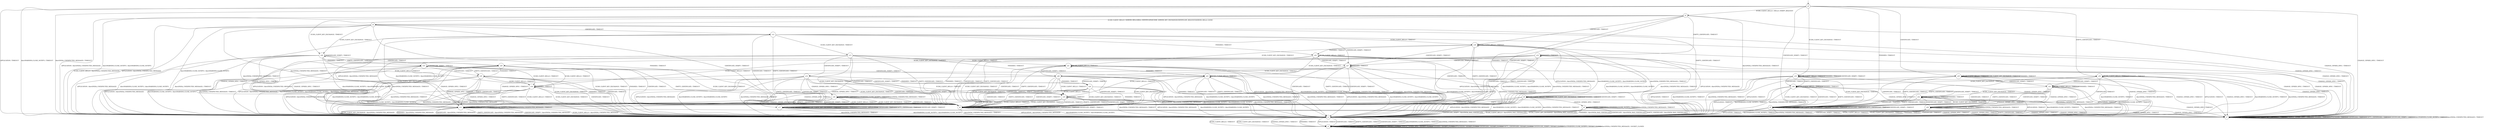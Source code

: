 digraph g {

	s0 [shape="circle" label="s0"];
	s1 [shape="circle" label="s1"];
	s2 [shape="circle" label="s2"];
	s3 [shape="circle" label="s3"];
	s4 [shape="circle" label="s4"];
	s5 [shape="circle" label="s5"];
	s6 [shape="circle" label="s6"];
	s7 [shape="circle" label="s7"];
	s8 [shape="circle" label="s8"];
	s9 [shape="circle" label="s9"];
	s10 [shape="circle" label="s10"];
	s11 [shape="circle" label="s11"];
	s12 [shape="circle" label="s12"];
	s13 [shape="circle" label="s13"];
	s14 [shape="circle" label="s14"];
	s15 [shape="circle" label="s15"];
	s16 [shape="circle" label="s16"];
	s17 [shape="circle" label="s17"];
	s18 [shape="circle" label="s18"];
	s19 [shape="circle" label="s19"];
	s20 [shape="circle" label="s20"];
	s21 [shape="circle" label="s21"];
	s22 [shape="circle" label="s22"];
	s23 [shape="circle" label="s23"];
	s24 [shape="circle" label="s24"];
	s25 [shape="circle" label="s25"];
	s26 [shape="circle" label="s26"];
	s27 [shape="circle" label="s27"];
	s28 [shape="circle" label="s28"];
	s29 [shape="circle" label="s29"];
	s30 [shape="circle" label="s30"];
	s31 [shape="circle" label="s31"];
	s32 [shape="circle" label="s32"];
	s33 [shape="circle" label="s33"];
	s34 [shape="circle" label="s34"];
	s35 [shape="circle" label="s35"];
	s36 [shape="circle" label="s36"];
	s0 -> s2 [label="ECDH_CLIENT_HELLO / HELLO_VERIFY_REQUEST"];
	s0 -> s19 [label="ECDH_CLIENT_KEY_EXCHANGE / TIMEOUT"];
	s0 -> s7 [label="CHANGE_CIPHER_SPEC / TIMEOUT"];
	s0 -> s5 [label="FINISHED / TIMEOUT"];
	s0 -> s1 [label="APPLICATION / TIMEOUT"];
	s0 -> s25 [label="CERTIFICATE / TIMEOUT"];
	s0 -> s30 [label="EMPTY_CERTIFICATE / TIMEOUT"];
	s0 -> s5 [label="CERTIFICATE_VERIFY / TIMEOUT"];
	s0 -> s1 [label="Alert(WARNING,CLOSE_NOTIFY) / TIMEOUT"];
	s0 -> s1 [label="Alert(FATAL,UNEXPECTED_MESSAGE) / TIMEOUT"];
	s1 -> s3 [label="ECDH_CLIENT_HELLO / TIMEOUT"];
	s1 -> s3 [label="ECDH_CLIENT_KEY_EXCHANGE / TIMEOUT"];
	s1 -> s3 [label="CHANGE_CIPHER_SPEC / TIMEOUT"];
	s1 -> s3 [label="FINISHED / TIMEOUT"];
	s1 -> s3 [label="APPLICATION / TIMEOUT"];
	s1 -> s3 [label="CERTIFICATE / TIMEOUT"];
	s1 -> s3 [label="EMPTY_CERTIFICATE / TIMEOUT"];
	s1 -> s3 [label="CERTIFICATE_VERIFY / TIMEOUT"];
	s1 -> s3 [label="Alert(WARNING,CLOSE_NOTIFY) / TIMEOUT"];
	s1 -> s3 [label="Alert(FATAL,UNEXPECTED_MESSAGE) / TIMEOUT"];
	s2 -> s4 [label="ECDH_CLIENT_HELLO / SERVER_HELLO|RSA_CERTIFICATE|ECDHE_SERVER_KEY_EXCHANGE|CERTIFICATE_REQUEST|SERVER_HELLO_DONE"];
	s2 -> s26 [label="ECDH_CLIENT_KEY_EXCHANGE / TIMEOUT"];
	s2 -> s7 [label="CHANGE_CIPHER_SPEC / TIMEOUT"];
	s2 -> s6 [label="FINISHED / TIMEOUT"];
	s2 -> s1 [label="APPLICATION / Alert(FATAL,UNEXPECTED_MESSAGE)"];
	s2 -> s18 [label="CERTIFICATE / TIMEOUT"];
	s2 -> s10 [label="EMPTY_CERTIFICATE / TIMEOUT"];
	s2 -> s6 [label="CERTIFICATE_VERIFY / TIMEOUT"];
	s2 -> s1 [label="Alert(WARNING,CLOSE_NOTIFY) / Alert(WARNING,CLOSE_NOTIFY)"];
	s2 -> s1 [label="Alert(FATAL,UNEXPECTED_MESSAGE) / TIMEOUT"];
	s3 -> s3 [label="ECDH_CLIENT_HELLO / SOCKET_CLOSED"];
	s3 -> s3 [label="ECDH_CLIENT_KEY_EXCHANGE / SOCKET_CLOSED"];
	s3 -> s3 [label="CHANGE_CIPHER_SPEC / SOCKET_CLOSED"];
	s3 -> s3 [label="FINISHED / SOCKET_CLOSED"];
	s3 -> s3 [label="APPLICATION / SOCKET_CLOSED"];
	s3 -> s3 [label="CERTIFICATE / SOCKET_CLOSED"];
	s3 -> s3 [label="EMPTY_CERTIFICATE / SOCKET_CLOSED"];
	s3 -> s3 [label="CERTIFICATE_VERIFY / SOCKET_CLOSED"];
	s3 -> s3 [label="Alert(WARNING,CLOSE_NOTIFY) / SOCKET_CLOSED"];
	s3 -> s3 [label="Alert(FATAL,UNEXPECTED_MESSAGE) / SOCKET_CLOSED"];
	s4 -> s1 [label="ECDH_CLIENT_HELLO / Alert(FATAL,UNEXPECTED_MESSAGE)"];
	s4 -> s26 [label="ECDH_CLIENT_KEY_EXCHANGE / TIMEOUT"];
	s4 -> s7 [label="CHANGE_CIPHER_SPEC / TIMEOUT"];
	s4 -> s6 [label="FINISHED / TIMEOUT"];
	s4 -> s1 [label="APPLICATION / Alert(FATAL,UNEXPECTED_MESSAGE)"];
	s4 -> s12 [label="CERTIFICATE / TIMEOUT"];
	s4 -> s8 [label="EMPTY_CERTIFICATE / TIMEOUT"];
	s4 -> s6 [label="CERTIFICATE_VERIFY / TIMEOUT"];
	s4 -> s1 [label="Alert(WARNING,CLOSE_NOTIFY) / Alert(WARNING,CLOSE_NOTIFY)"];
	s4 -> s1 [label="Alert(FATAL,UNEXPECTED_MESSAGE) / TIMEOUT"];
	s5 -> s5 [label="ECDH_CLIENT_HELLO / TIMEOUT"];
	s5 -> s5 [label="ECDH_CLIENT_KEY_EXCHANGE / TIMEOUT"];
	s5 -> s7 [label="CHANGE_CIPHER_SPEC / TIMEOUT"];
	s5 -> s5 [label="FINISHED / TIMEOUT"];
	s5 -> s1 [label="APPLICATION / TIMEOUT"];
	s5 -> s5 [label="CERTIFICATE / TIMEOUT"];
	s5 -> s5 [label="EMPTY_CERTIFICATE / TIMEOUT"];
	s5 -> s5 [label="CERTIFICATE_VERIFY / TIMEOUT"];
	s5 -> s1 [label="Alert(WARNING,CLOSE_NOTIFY) / TIMEOUT"];
	s5 -> s1 [label="Alert(FATAL,UNEXPECTED_MESSAGE) / TIMEOUT"];
	s6 -> s6 [label="ECDH_CLIENT_HELLO / TIMEOUT"];
	s6 -> s6 [label="ECDH_CLIENT_KEY_EXCHANGE / TIMEOUT"];
	s6 -> s7 [label="CHANGE_CIPHER_SPEC / TIMEOUT"];
	s6 -> s6 [label="FINISHED / TIMEOUT"];
	s6 -> s1 [label="APPLICATION / Alert(FATAL,UNEXPECTED_MESSAGE)"];
	s6 -> s6 [label="CERTIFICATE / TIMEOUT"];
	s6 -> s6 [label="EMPTY_CERTIFICATE / TIMEOUT"];
	s6 -> s6 [label="CERTIFICATE_VERIFY / TIMEOUT"];
	s6 -> s1 [label="Alert(WARNING,CLOSE_NOTIFY) / Alert(WARNING,CLOSE_NOTIFY)"];
	s6 -> s1 [label="Alert(FATAL,UNEXPECTED_MESSAGE) / TIMEOUT"];
	s7 -> s7 [label="ECDH_CLIENT_HELLO / TIMEOUT"];
	s7 -> s7 [label="ECDH_CLIENT_KEY_EXCHANGE / TIMEOUT"];
	s7 -> s7 [label="CHANGE_CIPHER_SPEC / TIMEOUT"];
	s7 -> s7 [label="FINISHED / TIMEOUT"];
	s7 -> s7 [label="APPLICATION / TIMEOUT"];
	s7 -> s7 [label="CERTIFICATE / TIMEOUT"];
	s7 -> s7 [label="EMPTY_CERTIFICATE / TIMEOUT"];
	s7 -> s7 [label="CERTIFICATE_VERIFY / TIMEOUT"];
	s7 -> s7 [label="Alert(WARNING,CLOSE_NOTIFY) / TIMEOUT"];
	s7 -> s7 [label="Alert(FATAL,UNEXPECTED_MESSAGE) / TIMEOUT"];
	s8 -> s8 [label="ECDH_CLIENT_HELLO / TIMEOUT"];
	s8 -> s8 [label="ECDH_CLIENT_KEY_EXCHANGE / TIMEOUT"];
	s8 -> s9 [label="CHANGE_CIPHER_SPEC / TIMEOUT"];
	s8 -> s8 [label="FINISHED / TIMEOUT"];
	s8 -> s1 [label="APPLICATION / Alert(FATAL,UNEXPECTED_MESSAGE)"];
	s8 -> s6 [label="CERTIFICATE / TIMEOUT"];
	s8 -> s6 [label="EMPTY_CERTIFICATE / TIMEOUT"];
	s8 -> s8 [label="CERTIFICATE_VERIFY / TIMEOUT"];
	s8 -> s1 [label="Alert(WARNING,CLOSE_NOTIFY) / Alert(WARNING,CLOSE_NOTIFY)"];
	s8 -> s1 [label="Alert(FATAL,UNEXPECTED_MESSAGE) / TIMEOUT"];
	s9 -> s1 [label="ECDH_CLIENT_HELLO / Alert(FATAL,BAD_CERTIFICATE)"];
	s9 -> s1 [label="ECDH_CLIENT_KEY_EXCHANGE / Alert(FATAL,BAD_CERTIFICATE)"];
	s9 -> s7 [label="CHANGE_CIPHER_SPEC / TIMEOUT"];
	s9 -> s1 [label="FINISHED / Alert(FATAL,BAD_CERTIFICATE)"];
	s9 -> s9 [label="APPLICATION / TIMEOUT"];
	s9 -> s1 [label="CERTIFICATE / Alert(FATAL,BAD_CERTIFICATE)"];
	s9 -> s1 [label="EMPTY_CERTIFICATE / Alert(FATAL,BAD_CERTIFICATE)"];
	s9 -> s1 [label="CERTIFICATE_VERIFY / Alert(FATAL,BAD_CERTIFICATE)"];
	s9 -> s9 [label="Alert(WARNING,CLOSE_NOTIFY) / TIMEOUT"];
	s9 -> s9 [label="Alert(FATAL,UNEXPECTED_MESSAGE) / TIMEOUT"];
	s10 -> s34 [label="ECDH_CLIENT_HELLO / TIMEOUT"];
	s10 -> s29 [label="ECDH_CLIENT_KEY_EXCHANGE / TIMEOUT"];
	s10 -> s11 [label="CHANGE_CIPHER_SPEC / TIMEOUT"];
	s10 -> s10 [label="FINISHED / TIMEOUT"];
	s10 -> s1 [label="APPLICATION / Alert(FATAL,UNEXPECTED_MESSAGE)"];
	s10 -> s6 [label="CERTIFICATE / TIMEOUT"];
	s10 -> s6 [label="EMPTY_CERTIFICATE / TIMEOUT"];
	s10 -> s27 [label="CERTIFICATE_VERIFY / TIMEOUT"];
	s10 -> s1 [label="Alert(WARNING,CLOSE_NOTIFY) / Alert(WARNING,CLOSE_NOTIFY)"];
	s10 -> s1 [label="Alert(FATAL,UNEXPECTED_MESSAGE) / TIMEOUT"];
	s11 -> s1 [label="ECDH_CLIENT_HELLO / Alert(FATAL,UNEXPECTED_MESSAGE)"];
	s11 -> s1 [label="ECDH_CLIENT_KEY_EXCHANGE / Alert(FATAL,UNEXPECTED_MESSAGE)"];
	s11 -> s7 [label="CHANGE_CIPHER_SPEC / TIMEOUT"];
	s11 -> s1 [label="FINISHED / Alert(FATAL,UNEXPECTED_MESSAGE)"];
	s11 -> s11 [label="APPLICATION / TIMEOUT"];
	s11 -> s1 [label="CERTIFICATE / Alert(FATAL,UNEXPECTED_MESSAGE)"];
	s11 -> s1 [label="EMPTY_CERTIFICATE / Alert(FATAL,UNEXPECTED_MESSAGE)"];
	s11 -> s1 [label="CERTIFICATE_VERIFY / Alert(FATAL,UNEXPECTED_MESSAGE)"];
	s11 -> s11 [label="Alert(WARNING,CLOSE_NOTIFY) / TIMEOUT"];
	s11 -> s11 [label="Alert(FATAL,UNEXPECTED_MESSAGE) / TIMEOUT"];
	s12 -> s18 [label="ECDH_CLIENT_HELLO / TIMEOUT"];
	s12 -> s13 [label="ECDH_CLIENT_KEY_EXCHANGE / TIMEOUT"];
	s12 -> s7 [label="CHANGE_CIPHER_SPEC / TIMEOUT"];
	s12 -> s22 [label="FINISHED / TIMEOUT"];
	s12 -> s1 [label="APPLICATION / Alert(FATAL,UNEXPECTED_MESSAGE)"];
	s12 -> s6 [label="CERTIFICATE / TIMEOUT"];
	s12 -> s6 [label="EMPTY_CERTIFICATE / TIMEOUT"];
	s12 -> s27 [label="CERTIFICATE_VERIFY / TIMEOUT"];
	s12 -> s1 [label="Alert(WARNING,CLOSE_NOTIFY) / Alert(WARNING,CLOSE_NOTIFY)"];
	s12 -> s1 [label="Alert(FATAL,UNEXPECTED_MESSAGE) / TIMEOUT"];
	s13 -> s21 [label="ECDH_CLIENT_HELLO / TIMEOUT"];
	s13 -> s6 [label="ECDH_CLIENT_KEY_EXCHANGE / TIMEOUT"];
	s13 -> s7 [label="CHANGE_CIPHER_SPEC / TIMEOUT"];
	s13 -> s23 [label="FINISHED / TIMEOUT"];
	s13 -> s1 [label="APPLICATION / Alert(FATAL,UNEXPECTED_MESSAGE)"];
	s13 -> s6 [label="CERTIFICATE / TIMEOUT"];
	s13 -> s6 [label="EMPTY_CERTIFICATE / TIMEOUT"];
	s13 -> s14 [label="CERTIFICATE_VERIFY / TIMEOUT"];
	s13 -> s1 [label="Alert(WARNING,CLOSE_NOTIFY) / Alert(WARNING,CLOSE_NOTIFY)"];
	s13 -> s1 [label="Alert(FATAL,UNEXPECTED_MESSAGE) / TIMEOUT"];
	s14 -> s15 [label="ECDH_CLIENT_HELLO / TIMEOUT"];
	s14 -> s6 [label="ECDH_CLIENT_KEY_EXCHANGE / TIMEOUT"];
	s14 -> s16 [label="CHANGE_CIPHER_SPEC / TIMEOUT"];
	s14 -> s24 [label="FINISHED / TIMEOUT"];
	s14 -> s1 [label="APPLICATION / Alert(FATAL,UNEXPECTED_MESSAGE)"];
	s14 -> s6 [label="CERTIFICATE / TIMEOUT"];
	s14 -> s6 [label="EMPTY_CERTIFICATE / TIMEOUT"];
	s14 -> s6 [label="CERTIFICATE_VERIFY / TIMEOUT"];
	s14 -> s1 [label="Alert(WARNING,CLOSE_NOTIFY) / Alert(WARNING,CLOSE_NOTIFY)"];
	s14 -> s1 [label="Alert(FATAL,UNEXPECTED_MESSAGE) / TIMEOUT"];
	s15 -> s6 [label="ECDH_CLIENT_HELLO / TIMEOUT"];
	s15 -> s6 [label="ECDH_CLIENT_KEY_EXCHANGE / TIMEOUT"];
	s15 -> s11 [label="CHANGE_CIPHER_SPEC / TIMEOUT"];
	s15 -> s15 [label="FINISHED / TIMEOUT"];
	s15 -> s1 [label="APPLICATION / Alert(FATAL,UNEXPECTED_MESSAGE)"];
	s15 -> s6 [label="CERTIFICATE / TIMEOUT"];
	s15 -> s6 [label="EMPTY_CERTIFICATE / TIMEOUT"];
	s15 -> s6 [label="CERTIFICATE_VERIFY / TIMEOUT"];
	s15 -> s1 [label="Alert(WARNING,CLOSE_NOTIFY) / Alert(WARNING,CLOSE_NOTIFY)"];
	s15 -> s1 [label="Alert(FATAL,UNEXPECTED_MESSAGE) / TIMEOUT"];
	s16 -> s6 [label="ECDH_CLIENT_HELLO / TIMEOUT"];
	s16 -> s6 [label="ECDH_CLIENT_KEY_EXCHANGE / TIMEOUT"];
	s16 -> s7 [label="CHANGE_CIPHER_SPEC / TIMEOUT"];
	s16 -> s17 [label="FINISHED / CHANGE_CIPHER_SPEC|FINISHED"];
	s16 -> s16 [label="APPLICATION / TIMEOUT"];
	s16 -> s6 [label="CERTIFICATE / TIMEOUT"];
	s16 -> s6 [label="EMPTY_CERTIFICATE / TIMEOUT"];
	s16 -> s6 [label="CERTIFICATE_VERIFY / TIMEOUT"];
	s16 -> s16 [label="Alert(WARNING,CLOSE_NOTIFY) / TIMEOUT"];
	s16 -> s16 [label="Alert(FATAL,UNEXPECTED_MESSAGE) / TIMEOUT"];
	s17 -> s17 [label="ECDH_CLIENT_HELLO / TIMEOUT"];
	s17 -> s17 [label="ECDH_CLIENT_KEY_EXCHANGE / TIMEOUT"];
	s17 -> s7 [label="CHANGE_CIPHER_SPEC / TIMEOUT"];
	s17 -> s17 [label="FINISHED / TIMEOUT"];
	s17 -> s17 [label="APPLICATION / APPLICATION"];
	s17 -> s17 [label="CERTIFICATE / TIMEOUT"];
	s17 -> s17 [label="EMPTY_CERTIFICATE / TIMEOUT"];
	s17 -> s17 [label="CERTIFICATE_VERIFY / TIMEOUT"];
	s17 -> s1 [label="Alert(WARNING,CLOSE_NOTIFY) / Alert(WARNING,CLOSE_NOTIFY)"];
	s17 -> s1 [label="Alert(FATAL,UNEXPECTED_MESSAGE) / TIMEOUT"];
	s18 -> s18 [label="ECDH_CLIENT_HELLO / TIMEOUT"];
	s18 -> s21 [label="ECDH_CLIENT_KEY_EXCHANGE / TIMEOUT"];
	s18 -> s7 [label="CHANGE_CIPHER_SPEC / TIMEOUT"];
	s18 -> s22 [label="FINISHED / TIMEOUT"];
	s18 -> s1 [label="APPLICATION / Alert(FATAL,UNEXPECTED_MESSAGE)"];
	s18 -> s6 [label="CERTIFICATE / TIMEOUT"];
	s18 -> s6 [label="EMPTY_CERTIFICATE / TIMEOUT"];
	s18 -> s27 [label="CERTIFICATE_VERIFY / TIMEOUT"];
	s18 -> s1 [label="Alert(WARNING,CLOSE_NOTIFY) / Alert(WARNING,CLOSE_NOTIFY)"];
	s18 -> s1 [label="Alert(FATAL,UNEXPECTED_MESSAGE) / TIMEOUT"];
	s19 -> s19 [label="ECDH_CLIENT_HELLO / TIMEOUT"];
	s19 -> s5 [label="ECDH_CLIENT_KEY_EXCHANGE / TIMEOUT"];
	s19 -> s20 [label="CHANGE_CIPHER_SPEC / TIMEOUT"];
	s19 -> s19 [label="FINISHED / TIMEOUT"];
	s19 -> s1 [label="APPLICATION / TIMEOUT"];
	s19 -> s36 [label="CERTIFICATE / TIMEOUT"];
	s19 -> s36 [label="EMPTY_CERTIFICATE / TIMEOUT"];
	s19 -> s19 [label="CERTIFICATE_VERIFY / TIMEOUT"];
	s19 -> s1 [label="Alert(WARNING,CLOSE_NOTIFY) / TIMEOUT"];
	s19 -> s1 [label="Alert(FATAL,UNEXPECTED_MESSAGE) / TIMEOUT"];
	s20 -> s1 [label="ECDH_CLIENT_HELLO / TIMEOUT"];
	s20 -> s1 [label="ECDH_CLIENT_KEY_EXCHANGE / TIMEOUT"];
	s20 -> s7 [label="CHANGE_CIPHER_SPEC / TIMEOUT"];
	s20 -> s1 [label="FINISHED / TIMEOUT"];
	s20 -> s20 [label="APPLICATION / TIMEOUT"];
	s20 -> s1 [label="CERTIFICATE / TIMEOUT"];
	s20 -> s1 [label="EMPTY_CERTIFICATE / TIMEOUT"];
	s20 -> s1 [label="CERTIFICATE_VERIFY / TIMEOUT"];
	s20 -> s20 [label="Alert(WARNING,CLOSE_NOTIFY) / TIMEOUT"];
	s20 -> s20 [label="Alert(FATAL,UNEXPECTED_MESSAGE) / TIMEOUT"];
	s21 -> s21 [label="ECDH_CLIENT_HELLO / TIMEOUT"];
	s21 -> s6 [label="ECDH_CLIENT_KEY_EXCHANGE / TIMEOUT"];
	s21 -> s7 [label="CHANGE_CIPHER_SPEC / TIMEOUT"];
	s21 -> s23 [label="FINISHED / TIMEOUT"];
	s21 -> s1 [label="APPLICATION / Alert(FATAL,UNEXPECTED_MESSAGE)"];
	s21 -> s6 [label="CERTIFICATE / TIMEOUT"];
	s21 -> s6 [label="EMPTY_CERTIFICATE / TIMEOUT"];
	s21 -> s28 [label="CERTIFICATE_VERIFY / TIMEOUT"];
	s21 -> s1 [label="Alert(WARNING,CLOSE_NOTIFY) / Alert(WARNING,CLOSE_NOTIFY)"];
	s21 -> s1 [label="Alert(FATAL,UNEXPECTED_MESSAGE) / TIMEOUT"];
	s22 -> s22 [label="ECDH_CLIENT_HELLO / TIMEOUT"];
	s22 -> s23 [label="ECDH_CLIENT_KEY_EXCHANGE / TIMEOUT"];
	s22 -> s7 [label="CHANGE_CIPHER_SPEC / TIMEOUT"];
	s22 -> s6 [label="FINISHED / TIMEOUT"];
	s22 -> s1 [label="APPLICATION / Alert(FATAL,UNEXPECTED_MESSAGE)"];
	s22 -> s6 [label="CERTIFICATE / TIMEOUT"];
	s22 -> s6 [label="EMPTY_CERTIFICATE / TIMEOUT"];
	s22 -> s27 [label="CERTIFICATE_VERIFY / TIMEOUT"];
	s22 -> s1 [label="Alert(WARNING,CLOSE_NOTIFY) / Alert(WARNING,CLOSE_NOTIFY)"];
	s22 -> s1 [label="Alert(FATAL,UNEXPECTED_MESSAGE) / TIMEOUT"];
	s23 -> s23 [label="ECDH_CLIENT_HELLO / TIMEOUT"];
	s23 -> s6 [label="ECDH_CLIENT_KEY_EXCHANGE / TIMEOUT"];
	s23 -> s7 [label="CHANGE_CIPHER_SPEC / TIMEOUT"];
	s23 -> s6 [label="FINISHED / TIMEOUT"];
	s23 -> s1 [label="APPLICATION / Alert(FATAL,UNEXPECTED_MESSAGE)"];
	s23 -> s6 [label="CERTIFICATE / TIMEOUT"];
	s23 -> s6 [label="EMPTY_CERTIFICATE / TIMEOUT"];
	s23 -> s24 [label="CERTIFICATE_VERIFY / TIMEOUT"];
	s23 -> s1 [label="Alert(WARNING,CLOSE_NOTIFY) / Alert(WARNING,CLOSE_NOTIFY)"];
	s23 -> s1 [label="Alert(FATAL,UNEXPECTED_MESSAGE) / TIMEOUT"];
	s24 -> s15 [label="ECDH_CLIENT_HELLO / TIMEOUT"];
	s24 -> s6 [label="ECDH_CLIENT_KEY_EXCHANGE / TIMEOUT"];
	s24 -> s11 [label="CHANGE_CIPHER_SPEC / TIMEOUT"];
	s24 -> s6 [label="FINISHED / TIMEOUT"];
	s24 -> s1 [label="APPLICATION / Alert(FATAL,UNEXPECTED_MESSAGE)"];
	s24 -> s6 [label="CERTIFICATE / TIMEOUT"];
	s24 -> s6 [label="EMPTY_CERTIFICATE / TIMEOUT"];
	s24 -> s6 [label="CERTIFICATE_VERIFY / TIMEOUT"];
	s24 -> s1 [label="Alert(WARNING,CLOSE_NOTIFY) / Alert(WARNING,CLOSE_NOTIFY)"];
	s24 -> s1 [label="Alert(FATAL,UNEXPECTED_MESSAGE) / TIMEOUT"];
	s25 -> s25 [label="ECDH_CLIENT_HELLO / TIMEOUT"];
	s25 -> s25 [label="ECDH_CLIENT_KEY_EXCHANGE / TIMEOUT"];
	s25 -> s7 [label="CHANGE_CIPHER_SPEC / TIMEOUT"];
	s25 -> s25 [label="FINISHED / TIMEOUT"];
	s25 -> s1 [label="APPLICATION / TIMEOUT"];
	s25 -> s5 [label="CERTIFICATE / TIMEOUT"];
	s25 -> s5 [label="EMPTY_CERTIFICATE / TIMEOUT"];
	s25 -> s31 [label="CERTIFICATE_VERIFY / TIMEOUT"];
	s25 -> s1 [label="Alert(WARNING,CLOSE_NOTIFY) / TIMEOUT"];
	s25 -> s1 [label="Alert(FATAL,UNEXPECTED_MESSAGE) / TIMEOUT"];
	s26 -> s34 [label="ECDH_CLIENT_HELLO / TIMEOUT"];
	s26 -> s6 [label="ECDH_CLIENT_KEY_EXCHANGE / TIMEOUT"];
	s26 -> s11 [label="CHANGE_CIPHER_SPEC / TIMEOUT"];
	s26 -> s33 [label="FINISHED / TIMEOUT"];
	s26 -> s1 [label="APPLICATION / Alert(FATAL,UNEXPECTED_MESSAGE)"];
	s26 -> s29 [label="CERTIFICATE / TIMEOUT"];
	s26 -> s29 [label="EMPTY_CERTIFICATE / TIMEOUT"];
	s26 -> s26 [label="CERTIFICATE_VERIFY / TIMEOUT"];
	s26 -> s1 [label="Alert(WARNING,CLOSE_NOTIFY) / Alert(WARNING,CLOSE_NOTIFY)"];
	s26 -> s1 [label="Alert(FATAL,UNEXPECTED_MESSAGE) / TIMEOUT"];
	s27 -> s15 [label="ECDH_CLIENT_HELLO / TIMEOUT"];
	s27 -> s28 [label="ECDH_CLIENT_KEY_EXCHANGE / TIMEOUT"];
	s27 -> s11 [label="CHANGE_CIPHER_SPEC / TIMEOUT"];
	s27 -> s27 [label="FINISHED / TIMEOUT"];
	s27 -> s1 [label="APPLICATION / Alert(FATAL,UNEXPECTED_MESSAGE)"];
	s27 -> s6 [label="CERTIFICATE / TIMEOUT"];
	s27 -> s6 [label="EMPTY_CERTIFICATE / TIMEOUT"];
	s27 -> s6 [label="CERTIFICATE_VERIFY / TIMEOUT"];
	s27 -> s1 [label="Alert(WARNING,CLOSE_NOTIFY) / Alert(WARNING,CLOSE_NOTIFY)"];
	s27 -> s1 [label="Alert(FATAL,UNEXPECTED_MESSAGE) / TIMEOUT"];
	s28 -> s15 [label="ECDH_CLIENT_HELLO / TIMEOUT"];
	s28 -> s6 [label="ECDH_CLIENT_KEY_EXCHANGE / TIMEOUT"];
	s28 -> s11 [label="CHANGE_CIPHER_SPEC / TIMEOUT"];
	s28 -> s24 [label="FINISHED / TIMEOUT"];
	s28 -> s1 [label="APPLICATION / Alert(FATAL,UNEXPECTED_MESSAGE)"];
	s28 -> s6 [label="CERTIFICATE / TIMEOUT"];
	s28 -> s6 [label="EMPTY_CERTIFICATE / TIMEOUT"];
	s28 -> s6 [label="CERTIFICATE_VERIFY / TIMEOUT"];
	s28 -> s1 [label="Alert(WARNING,CLOSE_NOTIFY) / Alert(WARNING,CLOSE_NOTIFY)"];
	s28 -> s1 [label="Alert(FATAL,UNEXPECTED_MESSAGE) / TIMEOUT"];
	s29 -> s34 [label="ECDH_CLIENT_HELLO / TIMEOUT"];
	s29 -> s6 [label="ECDH_CLIENT_KEY_EXCHANGE / TIMEOUT"];
	s29 -> s11 [label="CHANGE_CIPHER_SPEC / TIMEOUT"];
	s29 -> s35 [label="FINISHED / TIMEOUT"];
	s29 -> s1 [label="APPLICATION / Alert(FATAL,UNEXPECTED_MESSAGE)"];
	s29 -> s6 [label="CERTIFICATE / TIMEOUT"];
	s29 -> s6 [label="EMPTY_CERTIFICATE / TIMEOUT"];
	s29 -> s28 [label="CERTIFICATE_VERIFY / TIMEOUT"];
	s29 -> s1 [label="Alert(WARNING,CLOSE_NOTIFY) / Alert(WARNING,CLOSE_NOTIFY)"];
	s29 -> s1 [label="Alert(FATAL,UNEXPECTED_MESSAGE) / TIMEOUT"];
	s30 -> s30 [label="ECDH_CLIENT_HELLO / TIMEOUT"];
	s30 -> s36 [label="ECDH_CLIENT_KEY_EXCHANGE / TIMEOUT"];
	s30 -> s20 [label="CHANGE_CIPHER_SPEC / TIMEOUT"];
	s30 -> s30 [label="FINISHED / TIMEOUT"];
	s30 -> s1 [label="APPLICATION / TIMEOUT"];
	s30 -> s5 [label="CERTIFICATE / TIMEOUT"];
	s30 -> s5 [label="EMPTY_CERTIFICATE / TIMEOUT"];
	s30 -> s31 [label="CERTIFICATE_VERIFY / TIMEOUT"];
	s30 -> s1 [label="Alert(WARNING,CLOSE_NOTIFY) / TIMEOUT"];
	s30 -> s1 [label="Alert(FATAL,UNEXPECTED_MESSAGE) / TIMEOUT"];
	s31 -> s31 [label="ECDH_CLIENT_HELLO / TIMEOUT"];
	s31 -> s32 [label="ECDH_CLIENT_KEY_EXCHANGE / TIMEOUT"];
	s31 -> s20 [label="CHANGE_CIPHER_SPEC / TIMEOUT"];
	s31 -> s31 [label="FINISHED / TIMEOUT"];
	s31 -> s1 [label="APPLICATION / TIMEOUT"];
	s31 -> s5 [label="CERTIFICATE / TIMEOUT"];
	s31 -> s5 [label="EMPTY_CERTIFICATE / TIMEOUT"];
	s31 -> s5 [label="CERTIFICATE_VERIFY / TIMEOUT"];
	s31 -> s1 [label="Alert(WARNING,CLOSE_NOTIFY) / TIMEOUT"];
	s31 -> s1 [label="Alert(FATAL,UNEXPECTED_MESSAGE) / TIMEOUT"];
	s32 -> s32 [label="ECDH_CLIENT_HELLO / TIMEOUT"];
	s32 -> s5 [label="ECDH_CLIENT_KEY_EXCHANGE / TIMEOUT"];
	s32 -> s20 [label="CHANGE_CIPHER_SPEC / TIMEOUT"];
	s32 -> s32 [label="FINISHED / TIMEOUT"];
	s32 -> s1 [label="APPLICATION / TIMEOUT"];
	s32 -> s5 [label="CERTIFICATE / TIMEOUT"];
	s32 -> s5 [label="EMPTY_CERTIFICATE / TIMEOUT"];
	s32 -> s5 [label="CERTIFICATE_VERIFY / TIMEOUT"];
	s32 -> s1 [label="Alert(WARNING,CLOSE_NOTIFY) / TIMEOUT"];
	s32 -> s1 [label="Alert(FATAL,UNEXPECTED_MESSAGE) / TIMEOUT"];
	s33 -> s34 [label="ECDH_CLIENT_HELLO / TIMEOUT"];
	s33 -> s6 [label="ECDH_CLIENT_KEY_EXCHANGE / TIMEOUT"];
	s33 -> s11 [label="CHANGE_CIPHER_SPEC / TIMEOUT"];
	s33 -> s6 [label="FINISHED / TIMEOUT"];
	s33 -> s1 [label="APPLICATION / Alert(FATAL,UNEXPECTED_MESSAGE)"];
	s33 -> s35 [label="CERTIFICATE / TIMEOUT"];
	s33 -> s35 [label="EMPTY_CERTIFICATE / TIMEOUT"];
	s33 -> s33 [label="CERTIFICATE_VERIFY / TIMEOUT"];
	s33 -> s1 [label="Alert(WARNING,CLOSE_NOTIFY) / Alert(WARNING,CLOSE_NOTIFY)"];
	s33 -> s1 [label="Alert(FATAL,UNEXPECTED_MESSAGE) / TIMEOUT"];
	s34 -> s6 [label="ECDH_CLIENT_HELLO / TIMEOUT"];
	s34 -> s6 [label="ECDH_CLIENT_KEY_EXCHANGE / TIMEOUT"];
	s34 -> s11 [label="CHANGE_CIPHER_SPEC / TIMEOUT"];
	s34 -> s34 [label="FINISHED / TIMEOUT"];
	s34 -> s1 [label="APPLICATION / Alert(FATAL,UNEXPECTED_MESSAGE)"];
	s34 -> s6 [label="CERTIFICATE / TIMEOUT"];
	s34 -> s6 [label="EMPTY_CERTIFICATE / TIMEOUT"];
	s34 -> s15 [label="CERTIFICATE_VERIFY / TIMEOUT"];
	s34 -> s1 [label="Alert(WARNING,CLOSE_NOTIFY) / Alert(WARNING,CLOSE_NOTIFY)"];
	s34 -> s1 [label="Alert(FATAL,UNEXPECTED_MESSAGE) / TIMEOUT"];
	s35 -> s34 [label="ECDH_CLIENT_HELLO / TIMEOUT"];
	s35 -> s6 [label="ECDH_CLIENT_KEY_EXCHANGE / TIMEOUT"];
	s35 -> s11 [label="CHANGE_CIPHER_SPEC / TIMEOUT"];
	s35 -> s6 [label="FINISHED / TIMEOUT"];
	s35 -> s1 [label="APPLICATION / Alert(FATAL,UNEXPECTED_MESSAGE)"];
	s35 -> s6 [label="CERTIFICATE / TIMEOUT"];
	s35 -> s6 [label="EMPTY_CERTIFICATE / TIMEOUT"];
	s35 -> s24 [label="CERTIFICATE_VERIFY / TIMEOUT"];
	s35 -> s1 [label="Alert(WARNING,CLOSE_NOTIFY) / Alert(WARNING,CLOSE_NOTIFY)"];
	s35 -> s1 [label="Alert(FATAL,UNEXPECTED_MESSAGE) / TIMEOUT"];
	s36 -> s36 [label="ECDH_CLIENT_HELLO / TIMEOUT"];
	s36 -> s5 [label="ECDH_CLIENT_KEY_EXCHANGE / TIMEOUT"];
	s36 -> s20 [label="CHANGE_CIPHER_SPEC / TIMEOUT"];
	s36 -> s36 [label="FINISHED / TIMEOUT"];
	s36 -> s1 [label="APPLICATION / TIMEOUT"];
	s36 -> s5 [label="CERTIFICATE / TIMEOUT"];
	s36 -> s5 [label="EMPTY_CERTIFICATE / TIMEOUT"];
	s36 -> s32 [label="CERTIFICATE_VERIFY / TIMEOUT"];
	s36 -> s1 [label="Alert(WARNING,CLOSE_NOTIFY) / TIMEOUT"];
	s36 -> s1 [label="Alert(FATAL,UNEXPECTED_MESSAGE) / TIMEOUT"];

__start0 [label="" shape="none" width="0" height="0"];
__start0 -> s0;

}
